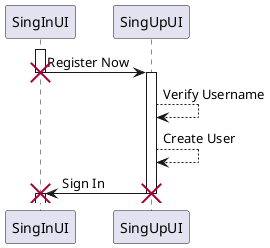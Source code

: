 @startuml SingUpIn Sequence Diagram

participant SingInUI as SI
participant SingUpUI as SU

activate SI
SI -> SU: Register Now
destroy SI

activate SU
SU --> SU: Verify Username
SU --> SU: Create User
SU -> SI: Sign In
destroy SU

activate SI
destroy SI

@enduml
